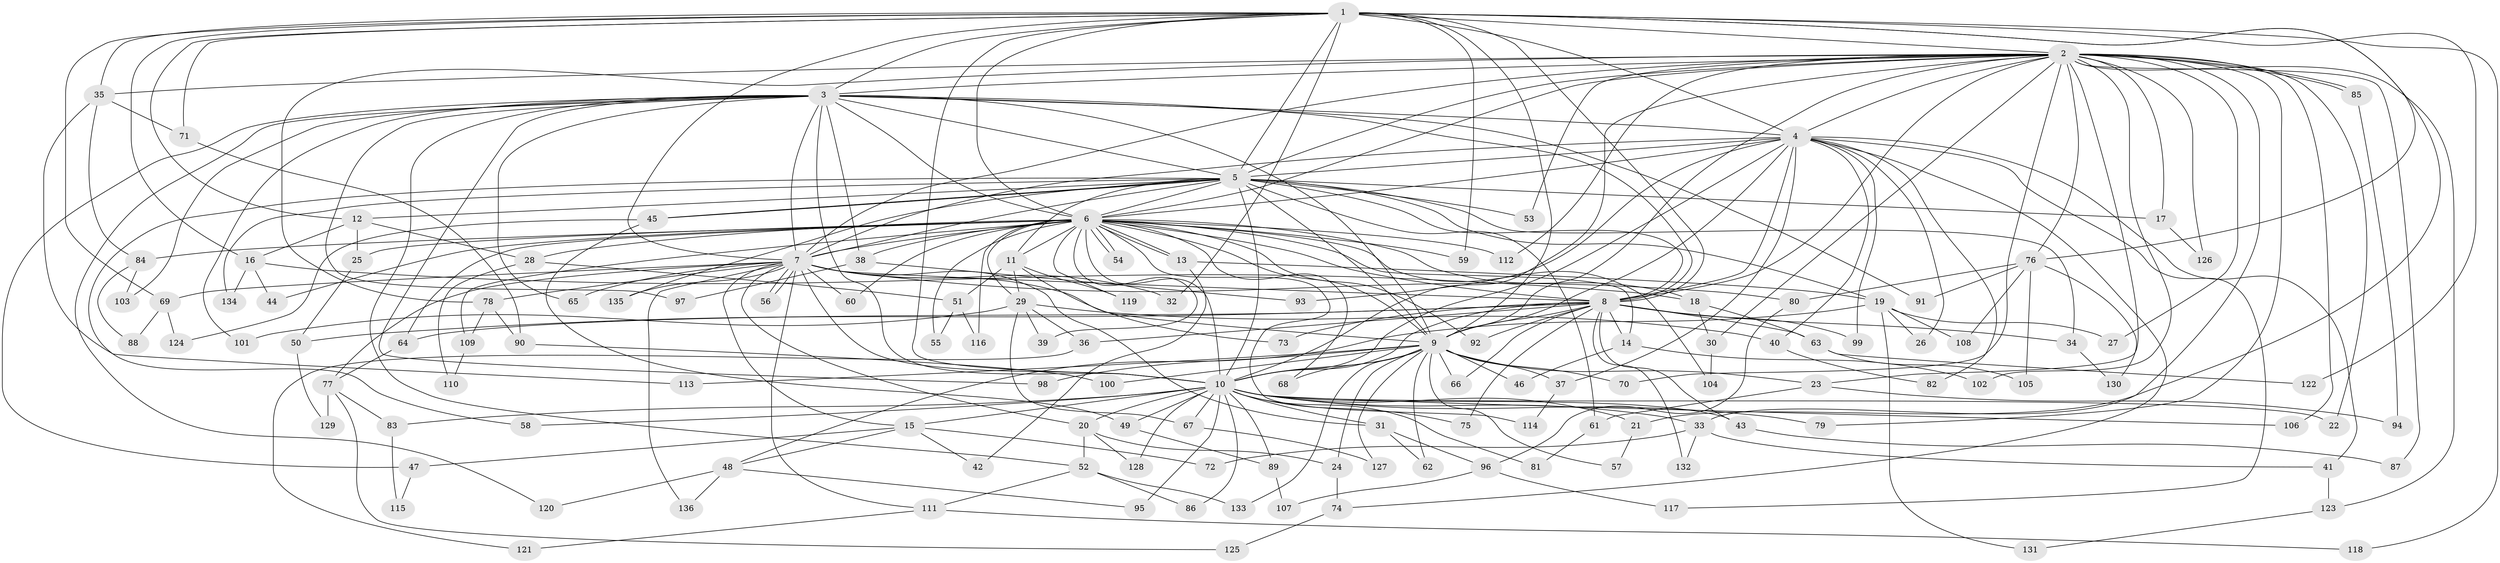 // Generated by graph-tools (version 1.1) at 2025/25/03/09/25 03:25:36]
// undirected, 136 vertices, 297 edges
graph export_dot {
graph [start="1"]
  node [color=gray90,style=filled];
  1;
  2;
  3;
  4;
  5;
  6;
  7;
  8;
  9;
  10;
  11;
  12;
  13;
  14;
  15;
  16;
  17;
  18;
  19;
  20;
  21;
  22;
  23;
  24;
  25;
  26;
  27;
  28;
  29;
  30;
  31;
  32;
  33;
  34;
  35;
  36;
  37;
  38;
  39;
  40;
  41;
  42;
  43;
  44;
  45;
  46;
  47;
  48;
  49;
  50;
  51;
  52;
  53;
  54;
  55;
  56;
  57;
  58;
  59;
  60;
  61;
  62;
  63;
  64;
  65;
  66;
  67;
  68;
  69;
  70;
  71;
  72;
  73;
  74;
  75;
  76;
  77;
  78;
  79;
  80;
  81;
  82;
  83;
  84;
  85;
  86;
  87;
  88;
  89;
  90;
  91;
  92;
  93;
  94;
  95;
  96;
  97;
  98;
  99;
  100;
  101;
  102;
  103;
  104;
  105;
  106;
  107;
  108;
  109;
  110;
  111;
  112;
  113;
  114;
  115;
  116;
  117;
  118;
  119;
  120;
  121;
  122;
  123;
  124;
  125;
  126;
  127;
  128;
  129;
  130;
  131;
  132;
  133;
  134;
  135;
  136;
  1 -- 2;
  1 -- 3;
  1 -- 4;
  1 -- 5;
  1 -- 6;
  1 -- 7;
  1 -- 8;
  1 -- 9;
  1 -- 10;
  1 -- 12;
  1 -- 16;
  1 -- 21;
  1 -- 32;
  1 -- 35;
  1 -- 59;
  1 -- 69;
  1 -- 71;
  1 -- 76;
  1 -- 118;
  1 -- 122;
  2 -- 3;
  2 -- 4;
  2 -- 5;
  2 -- 6;
  2 -- 7;
  2 -- 8;
  2 -- 9;
  2 -- 10;
  2 -- 17;
  2 -- 22;
  2 -- 23;
  2 -- 27;
  2 -- 30;
  2 -- 33;
  2 -- 35;
  2 -- 53;
  2 -- 70;
  2 -- 76;
  2 -- 78;
  2 -- 79;
  2 -- 85;
  2 -- 85;
  2 -- 87;
  2 -- 102;
  2 -- 106;
  2 -- 112;
  2 -- 123;
  2 -- 126;
  3 -- 4;
  3 -- 5;
  3 -- 6;
  3 -- 7;
  3 -- 8;
  3 -- 9;
  3 -- 10;
  3 -- 38;
  3 -- 47;
  3 -- 52;
  3 -- 65;
  3 -- 91;
  3 -- 97;
  3 -- 98;
  3 -- 101;
  3 -- 103;
  3 -- 120;
  4 -- 5;
  4 -- 6;
  4 -- 7;
  4 -- 8;
  4 -- 9;
  4 -- 10;
  4 -- 26;
  4 -- 37;
  4 -- 40;
  4 -- 41;
  4 -- 74;
  4 -- 82;
  4 -- 93;
  4 -- 99;
  4 -- 117;
  5 -- 6;
  5 -- 7;
  5 -- 8;
  5 -- 9;
  5 -- 10;
  5 -- 11;
  5 -- 12;
  5 -- 17;
  5 -- 19;
  5 -- 34;
  5 -- 45;
  5 -- 45;
  5 -- 53;
  5 -- 58;
  5 -- 61;
  5 -- 134;
  5 -- 135;
  6 -- 7;
  6 -- 8;
  6 -- 9;
  6 -- 10;
  6 -- 11;
  6 -- 13;
  6 -- 13;
  6 -- 14;
  6 -- 18;
  6 -- 25;
  6 -- 28;
  6 -- 29;
  6 -- 38;
  6 -- 39;
  6 -- 44;
  6 -- 54;
  6 -- 54;
  6 -- 55;
  6 -- 59;
  6 -- 60;
  6 -- 64;
  6 -- 68;
  6 -- 84;
  6 -- 92;
  6 -- 104;
  6 -- 109;
  6 -- 112;
  6 -- 114;
  6 -- 116;
  6 -- 119;
  7 -- 8;
  7 -- 9;
  7 -- 10;
  7 -- 15;
  7 -- 20;
  7 -- 31;
  7 -- 32;
  7 -- 56;
  7 -- 56;
  7 -- 60;
  7 -- 65;
  7 -- 69;
  7 -- 77;
  7 -- 78;
  7 -- 80;
  7 -- 111;
  7 -- 135;
  7 -- 136;
  8 -- 9;
  8 -- 10;
  8 -- 14;
  8 -- 34;
  8 -- 36;
  8 -- 43;
  8 -- 50;
  8 -- 63;
  8 -- 64;
  8 -- 66;
  8 -- 73;
  8 -- 75;
  8 -- 92;
  8 -- 99;
  8 -- 132;
  9 -- 10;
  9 -- 23;
  9 -- 24;
  9 -- 37;
  9 -- 46;
  9 -- 57;
  9 -- 62;
  9 -- 66;
  9 -- 68;
  9 -- 70;
  9 -- 98;
  9 -- 100;
  9 -- 113;
  9 -- 127;
  9 -- 133;
  10 -- 15;
  10 -- 20;
  10 -- 21;
  10 -- 22;
  10 -- 31;
  10 -- 33;
  10 -- 43;
  10 -- 49;
  10 -- 58;
  10 -- 67;
  10 -- 75;
  10 -- 79;
  10 -- 81;
  10 -- 83;
  10 -- 86;
  10 -- 89;
  10 -- 95;
  10 -- 106;
  10 -- 128;
  11 -- 29;
  11 -- 51;
  11 -- 73;
  11 -- 119;
  12 -- 16;
  12 -- 25;
  12 -- 28;
  13 -- 19;
  13 -- 42;
  14 -- 46;
  14 -- 102;
  15 -- 42;
  15 -- 47;
  15 -- 48;
  15 -- 72;
  16 -- 18;
  16 -- 44;
  16 -- 134;
  17 -- 126;
  18 -- 30;
  18 -- 63;
  19 -- 26;
  19 -- 27;
  19 -- 48;
  19 -- 108;
  19 -- 131;
  20 -- 24;
  20 -- 52;
  20 -- 128;
  21 -- 57;
  23 -- 61;
  23 -- 94;
  24 -- 74;
  25 -- 50;
  28 -- 51;
  28 -- 110;
  29 -- 36;
  29 -- 39;
  29 -- 40;
  29 -- 67;
  29 -- 101;
  30 -- 104;
  31 -- 62;
  31 -- 96;
  33 -- 41;
  33 -- 72;
  33 -- 132;
  34 -- 130;
  35 -- 71;
  35 -- 84;
  35 -- 113;
  36 -- 121;
  37 -- 114;
  38 -- 93;
  38 -- 97;
  40 -- 82;
  41 -- 123;
  43 -- 87;
  45 -- 49;
  45 -- 124;
  47 -- 115;
  48 -- 95;
  48 -- 120;
  48 -- 136;
  49 -- 89;
  50 -- 129;
  51 -- 55;
  51 -- 116;
  52 -- 86;
  52 -- 111;
  52 -- 133;
  61 -- 81;
  63 -- 105;
  63 -- 122;
  64 -- 77;
  67 -- 127;
  69 -- 88;
  69 -- 124;
  71 -- 90;
  74 -- 125;
  76 -- 80;
  76 -- 91;
  76 -- 105;
  76 -- 108;
  76 -- 130;
  77 -- 83;
  77 -- 125;
  77 -- 129;
  78 -- 90;
  78 -- 109;
  80 -- 96;
  83 -- 115;
  84 -- 88;
  84 -- 103;
  85 -- 94;
  89 -- 107;
  90 -- 100;
  96 -- 107;
  96 -- 117;
  109 -- 110;
  111 -- 118;
  111 -- 121;
  123 -- 131;
}

